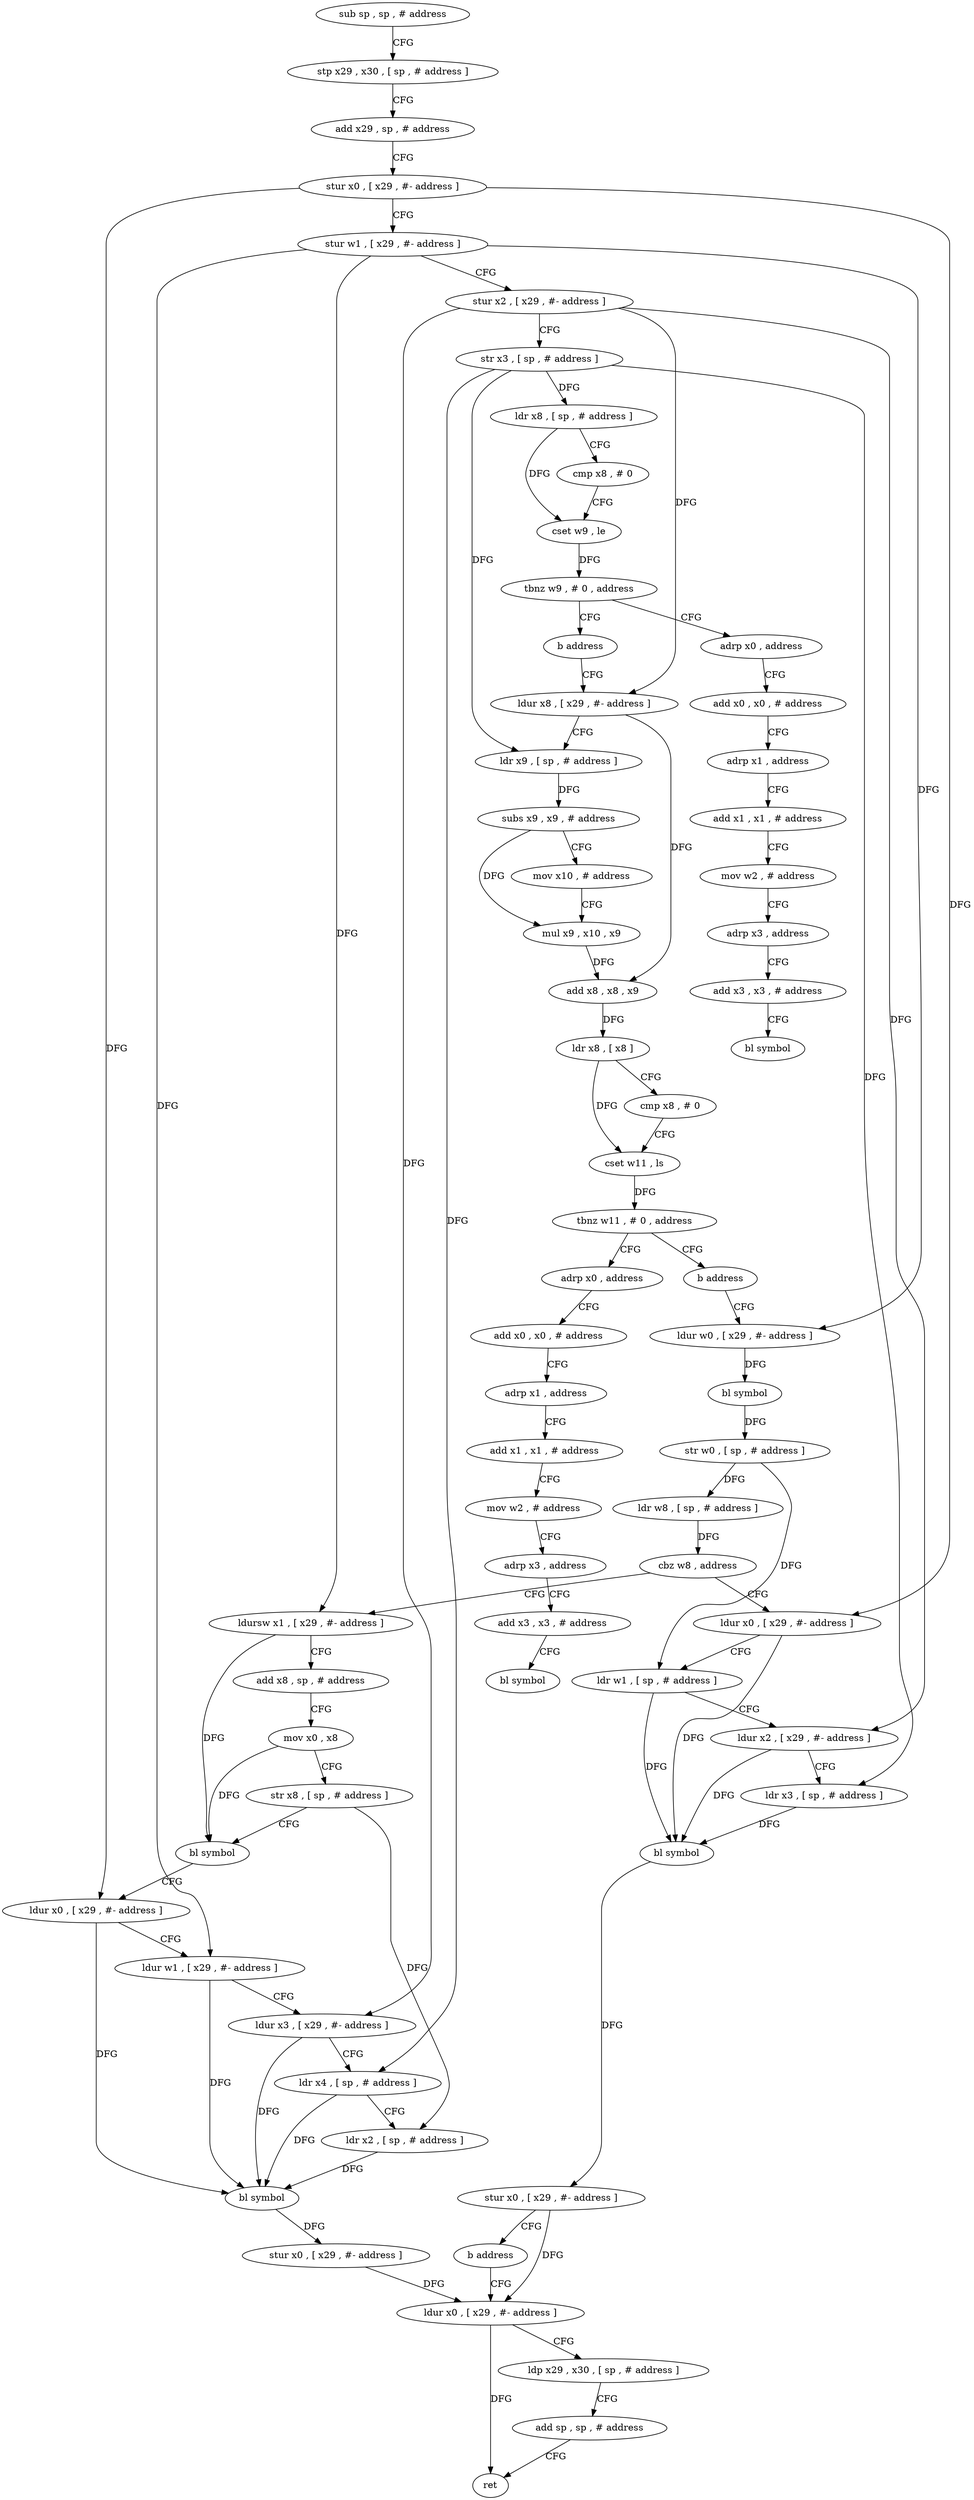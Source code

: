 digraph "func" {
"4240928" [label = "sub sp , sp , # address" ]
"4240932" [label = "stp x29 , x30 , [ sp , # address ]" ]
"4240936" [label = "add x29 , sp , # address" ]
"4240940" [label = "stur x0 , [ x29 , #- address ]" ]
"4240944" [label = "stur w1 , [ x29 , #- address ]" ]
"4240948" [label = "stur x2 , [ x29 , #- address ]" ]
"4240952" [label = "str x3 , [ sp , # address ]" ]
"4240956" [label = "ldr x8 , [ sp , # address ]" ]
"4240960" [label = "cmp x8 , # 0" ]
"4240964" [label = "cset w9 , le" ]
"4240968" [label = "tbnz w9 , # 0 , address" ]
"4240976" [label = "adrp x0 , address" ]
"4240972" [label = "b address" ]
"4240980" [label = "add x0 , x0 , # address" ]
"4240984" [label = "adrp x1 , address" ]
"4240988" [label = "add x1 , x1 , # address" ]
"4240992" [label = "mov w2 , # address" ]
"4240996" [label = "adrp x3 , address" ]
"4241000" [label = "add x3 , x3 , # address" ]
"4241004" [label = "bl symbol" ]
"4241008" [label = "ldur x8 , [ x29 , #- address ]" ]
"4241012" [label = "ldr x9 , [ sp , # address ]" ]
"4241016" [label = "subs x9 , x9 , # address" ]
"4241020" [label = "mov x10 , # address" ]
"4241024" [label = "mul x9 , x10 , x9" ]
"4241028" [label = "add x8 , x8 , x9" ]
"4241032" [label = "ldr x8 , [ x8 ]" ]
"4241036" [label = "cmp x8 , # 0" ]
"4241040" [label = "cset w11 , ls" ]
"4241044" [label = "tbnz w11 , # 0 , address" ]
"4241052" [label = "adrp x0 , address" ]
"4241048" [label = "b address" ]
"4241056" [label = "add x0 , x0 , # address" ]
"4241060" [label = "adrp x1 , address" ]
"4241064" [label = "add x1 , x1 , # address" ]
"4241068" [label = "mov w2 , # address" ]
"4241072" [label = "adrp x3 , address" ]
"4241076" [label = "add x3 , x3 , # address" ]
"4241080" [label = "bl symbol" ]
"4241084" [label = "ldur w0 , [ x29 , #- address ]" ]
"4241088" [label = "bl symbol" ]
"4241092" [label = "str w0 , [ sp , # address ]" ]
"4241096" [label = "ldr w8 , [ sp , # address ]" ]
"4241100" [label = "cbz w8 , address" ]
"4241132" [label = "ldursw x1 , [ x29 , #- address ]" ]
"4241104" [label = "ldur x0 , [ x29 , #- address ]" ]
"4241136" [label = "add x8 , sp , # address" ]
"4241140" [label = "mov x0 , x8" ]
"4241144" [label = "str x8 , [ sp , # address ]" ]
"4241148" [label = "bl symbol" ]
"4241152" [label = "ldur x0 , [ x29 , #- address ]" ]
"4241156" [label = "ldur w1 , [ x29 , #- address ]" ]
"4241160" [label = "ldur x3 , [ x29 , #- address ]" ]
"4241164" [label = "ldr x4 , [ sp , # address ]" ]
"4241168" [label = "ldr x2 , [ sp , # address ]" ]
"4241172" [label = "bl symbol" ]
"4241176" [label = "stur x0 , [ x29 , #- address ]" ]
"4241180" [label = "ldur x0 , [ x29 , #- address ]" ]
"4241108" [label = "ldr w1 , [ sp , # address ]" ]
"4241112" [label = "ldur x2 , [ x29 , #- address ]" ]
"4241116" [label = "ldr x3 , [ sp , # address ]" ]
"4241120" [label = "bl symbol" ]
"4241124" [label = "stur x0 , [ x29 , #- address ]" ]
"4241128" [label = "b address" ]
"4241184" [label = "ldp x29 , x30 , [ sp , # address ]" ]
"4241188" [label = "add sp , sp , # address" ]
"4241192" [label = "ret" ]
"4240928" -> "4240932" [ label = "CFG" ]
"4240932" -> "4240936" [ label = "CFG" ]
"4240936" -> "4240940" [ label = "CFG" ]
"4240940" -> "4240944" [ label = "CFG" ]
"4240940" -> "4241152" [ label = "DFG" ]
"4240940" -> "4241104" [ label = "DFG" ]
"4240944" -> "4240948" [ label = "CFG" ]
"4240944" -> "4241084" [ label = "DFG" ]
"4240944" -> "4241132" [ label = "DFG" ]
"4240944" -> "4241156" [ label = "DFG" ]
"4240948" -> "4240952" [ label = "CFG" ]
"4240948" -> "4241008" [ label = "DFG" ]
"4240948" -> "4241160" [ label = "DFG" ]
"4240948" -> "4241112" [ label = "DFG" ]
"4240952" -> "4240956" [ label = "DFG" ]
"4240952" -> "4241012" [ label = "DFG" ]
"4240952" -> "4241164" [ label = "DFG" ]
"4240952" -> "4241116" [ label = "DFG" ]
"4240956" -> "4240960" [ label = "CFG" ]
"4240956" -> "4240964" [ label = "DFG" ]
"4240960" -> "4240964" [ label = "CFG" ]
"4240964" -> "4240968" [ label = "DFG" ]
"4240968" -> "4240976" [ label = "CFG" ]
"4240968" -> "4240972" [ label = "CFG" ]
"4240976" -> "4240980" [ label = "CFG" ]
"4240972" -> "4241008" [ label = "CFG" ]
"4240980" -> "4240984" [ label = "CFG" ]
"4240984" -> "4240988" [ label = "CFG" ]
"4240988" -> "4240992" [ label = "CFG" ]
"4240992" -> "4240996" [ label = "CFG" ]
"4240996" -> "4241000" [ label = "CFG" ]
"4241000" -> "4241004" [ label = "CFG" ]
"4241008" -> "4241012" [ label = "CFG" ]
"4241008" -> "4241028" [ label = "DFG" ]
"4241012" -> "4241016" [ label = "DFG" ]
"4241016" -> "4241020" [ label = "CFG" ]
"4241016" -> "4241024" [ label = "DFG" ]
"4241020" -> "4241024" [ label = "CFG" ]
"4241024" -> "4241028" [ label = "DFG" ]
"4241028" -> "4241032" [ label = "DFG" ]
"4241032" -> "4241036" [ label = "CFG" ]
"4241032" -> "4241040" [ label = "DFG" ]
"4241036" -> "4241040" [ label = "CFG" ]
"4241040" -> "4241044" [ label = "DFG" ]
"4241044" -> "4241052" [ label = "CFG" ]
"4241044" -> "4241048" [ label = "CFG" ]
"4241052" -> "4241056" [ label = "CFG" ]
"4241048" -> "4241084" [ label = "CFG" ]
"4241056" -> "4241060" [ label = "CFG" ]
"4241060" -> "4241064" [ label = "CFG" ]
"4241064" -> "4241068" [ label = "CFG" ]
"4241068" -> "4241072" [ label = "CFG" ]
"4241072" -> "4241076" [ label = "CFG" ]
"4241076" -> "4241080" [ label = "CFG" ]
"4241084" -> "4241088" [ label = "DFG" ]
"4241088" -> "4241092" [ label = "DFG" ]
"4241092" -> "4241096" [ label = "DFG" ]
"4241092" -> "4241108" [ label = "DFG" ]
"4241096" -> "4241100" [ label = "DFG" ]
"4241100" -> "4241132" [ label = "CFG" ]
"4241100" -> "4241104" [ label = "CFG" ]
"4241132" -> "4241136" [ label = "CFG" ]
"4241132" -> "4241148" [ label = "DFG" ]
"4241104" -> "4241108" [ label = "CFG" ]
"4241104" -> "4241120" [ label = "DFG" ]
"4241136" -> "4241140" [ label = "CFG" ]
"4241140" -> "4241144" [ label = "CFG" ]
"4241140" -> "4241148" [ label = "DFG" ]
"4241144" -> "4241148" [ label = "CFG" ]
"4241144" -> "4241168" [ label = "DFG" ]
"4241148" -> "4241152" [ label = "CFG" ]
"4241152" -> "4241156" [ label = "CFG" ]
"4241152" -> "4241172" [ label = "DFG" ]
"4241156" -> "4241160" [ label = "CFG" ]
"4241156" -> "4241172" [ label = "DFG" ]
"4241160" -> "4241164" [ label = "CFG" ]
"4241160" -> "4241172" [ label = "DFG" ]
"4241164" -> "4241168" [ label = "CFG" ]
"4241164" -> "4241172" [ label = "DFG" ]
"4241168" -> "4241172" [ label = "DFG" ]
"4241172" -> "4241176" [ label = "DFG" ]
"4241176" -> "4241180" [ label = "DFG" ]
"4241180" -> "4241184" [ label = "CFG" ]
"4241180" -> "4241192" [ label = "DFG" ]
"4241108" -> "4241112" [ label = "CFG" ]
"4241108" -> "4241120" [ label = "DFG" ]
"4241112" -> "4241116" [ label = "CFG" ]
"4241112" -> "4241120" [ label = "DFG" ]
"4241116" -> "4241120" [ label = "DFG" ]
"4241120" -> "4241124" [ label = "DFG" ]
"4241124" -> "4241128" [ label = "CFG" ]
"4241124" -> "4241180" [ label = "DFG" ]
"4241128" -> "4241180" [ label = "CFG" ]
"4241184" -> "4241188" [ label = "CFG" ]
"4241188" -> "4241192" [ label = "CFG" ]
}
